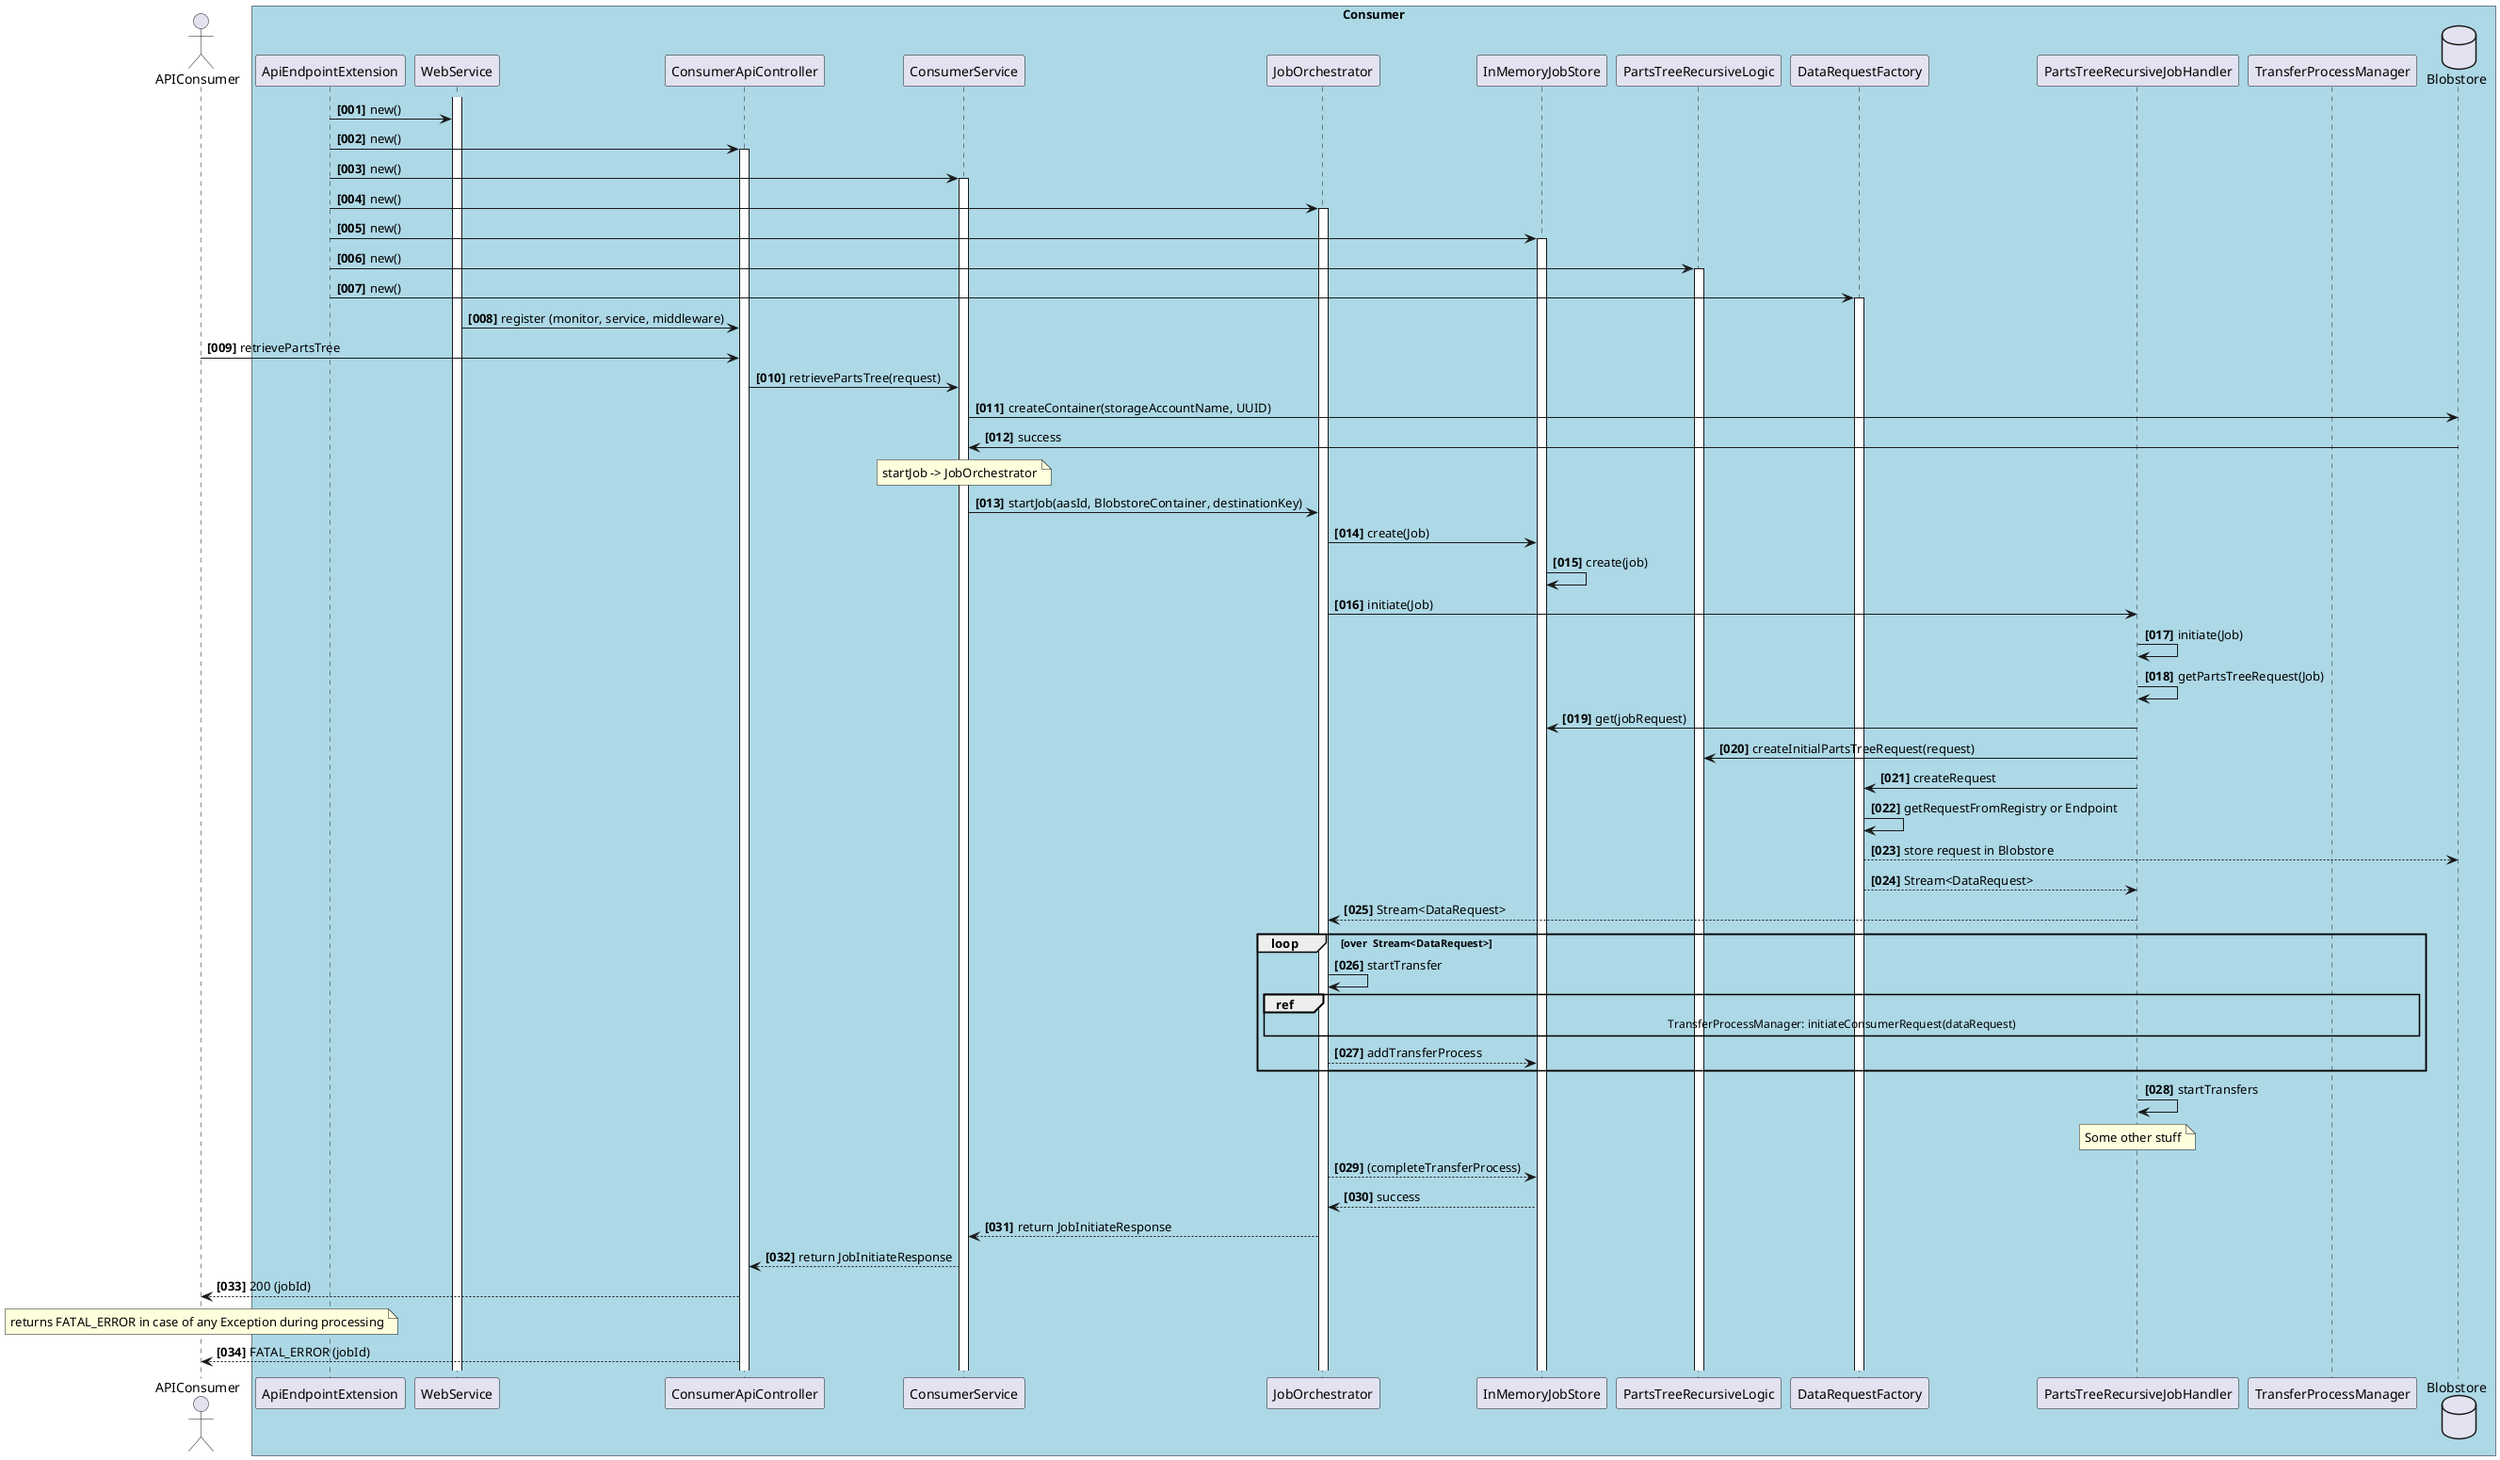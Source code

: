 @startuml

actor APIConsumer

autonumber "<b>[000]"

box "Consumer" #LightBlue
participant ApiEndpointExtension
activate WebService
ApiEndpointExtension -> WebService: new()
ApiEndpointExtension -> ConsumerApiController: new()
activate ConsumerApiController
ApiEndpointExtension -> ConsumerService: new()



activate ConsumerService
ApiEndpointExtension -> JobOrchestrator: new()
activate JobOrchestrator


ApiEndpointExtension -> InMemoryJobStore: new()
activate InMemoryJobStore
ApiEndpointExtension ->  PartsTreeRecursiveLogic: new()
activate PartsTreeRecursiveLogic
ApiEndpointExtension ->  DataRequestFactory: new()
activate DataRequestFactory
participant PartsTreeRecursiveJobHandler
participant TransferProcessManager
database Blobstore

WebService -> ConsumerApiController: register (monitor, service, middleware)

APIConsumer -> ConsumerApiController: retrievePartsTree
ConsumerApiController -> ConsumerService : retrievePartsTree(request)
ConsumerService -> Blobstore : createContainer(storageAccountName, UUID)
ConsumerService <- Blobstore : success
note over ConsumerService
startJob -> JobOrchestrator
end note
ConsumerService -> JobOrchestrator: startJob(aasId, BlobstoreContainer, destinationKey)
JobOrchestrator -> InMemoryJobStore: create(Job)


InMemoryJobStore -> InMemoryJobStore: create(job)
JobOrchestrator -> PartsTreeRecursiveJobHandler: initiate(Job)
PartsTreeRecursiveJobHandler -> PartsTreeRecursiveJobHandler: initiate(Job)
PartsTreeRecursiveJobHandler -> PartsTreeRecursiveJobHandler: getPartsTreeRequest(Job)
PartsTreeRecursiveJobHandler -> InMemoryJobStore : get(jobRequest)


PartsTreeRecursiveJobHandler -> PartsTreeRecursiveLogic : createInitialPartsTreeRequest(request)
PartsTreeRecursiveJobHandler -> DataRequestFactory :createRequest
DataRequestFactory -> DataRequestFactory: getRequestFromRegistry or Endpoint
DataRequestFactory --> Blobstore: store request in Blobstore
PartsTreeRecursiveJobHandler <-- DataRequestFactory: Stream<DataRequest>
JobOrchestrator <-- PartsTreeRecursiveJobHandler: Stream<DataRequest>
loop over  Stream<DataRequest>
    JobOrchestrator -> JobOrchestrator: startTransfer
    ref over JobOrchestrator, TransferProcessManager
        TransferProcessManager: initiateConsumerRequest(dataRequest)
    end ref
    JobOrchestrator --> InMemoryJobStore: addTransferProcess
end loop
PartsTreeRecursiveJobHandler -> PartsTreeRecursiveJobHandler:startTransfers
note over PartsTreeRecursiveJobHandler
    Some other stuff
end note
JobOrchestrator --> InMemoryJobStore: (completeTransferProcess)
JobOrchestrator <-- InMemoryJobStore: success
ConsumerService <-- JobOrchestrator:  return JobInitiateResponse
ConsumerApiController <-- ConsumerService:  return JobInitiateResponse
APIConsumer <-- ConsumerApiController: 200 (jobId)

note over APIConsumer
    returns FATAL_ERROR in case of any Exception during processing
end note
APIConsumer <-- ConsumerApiController: FATAL_ERROR (jobId)


@enduml